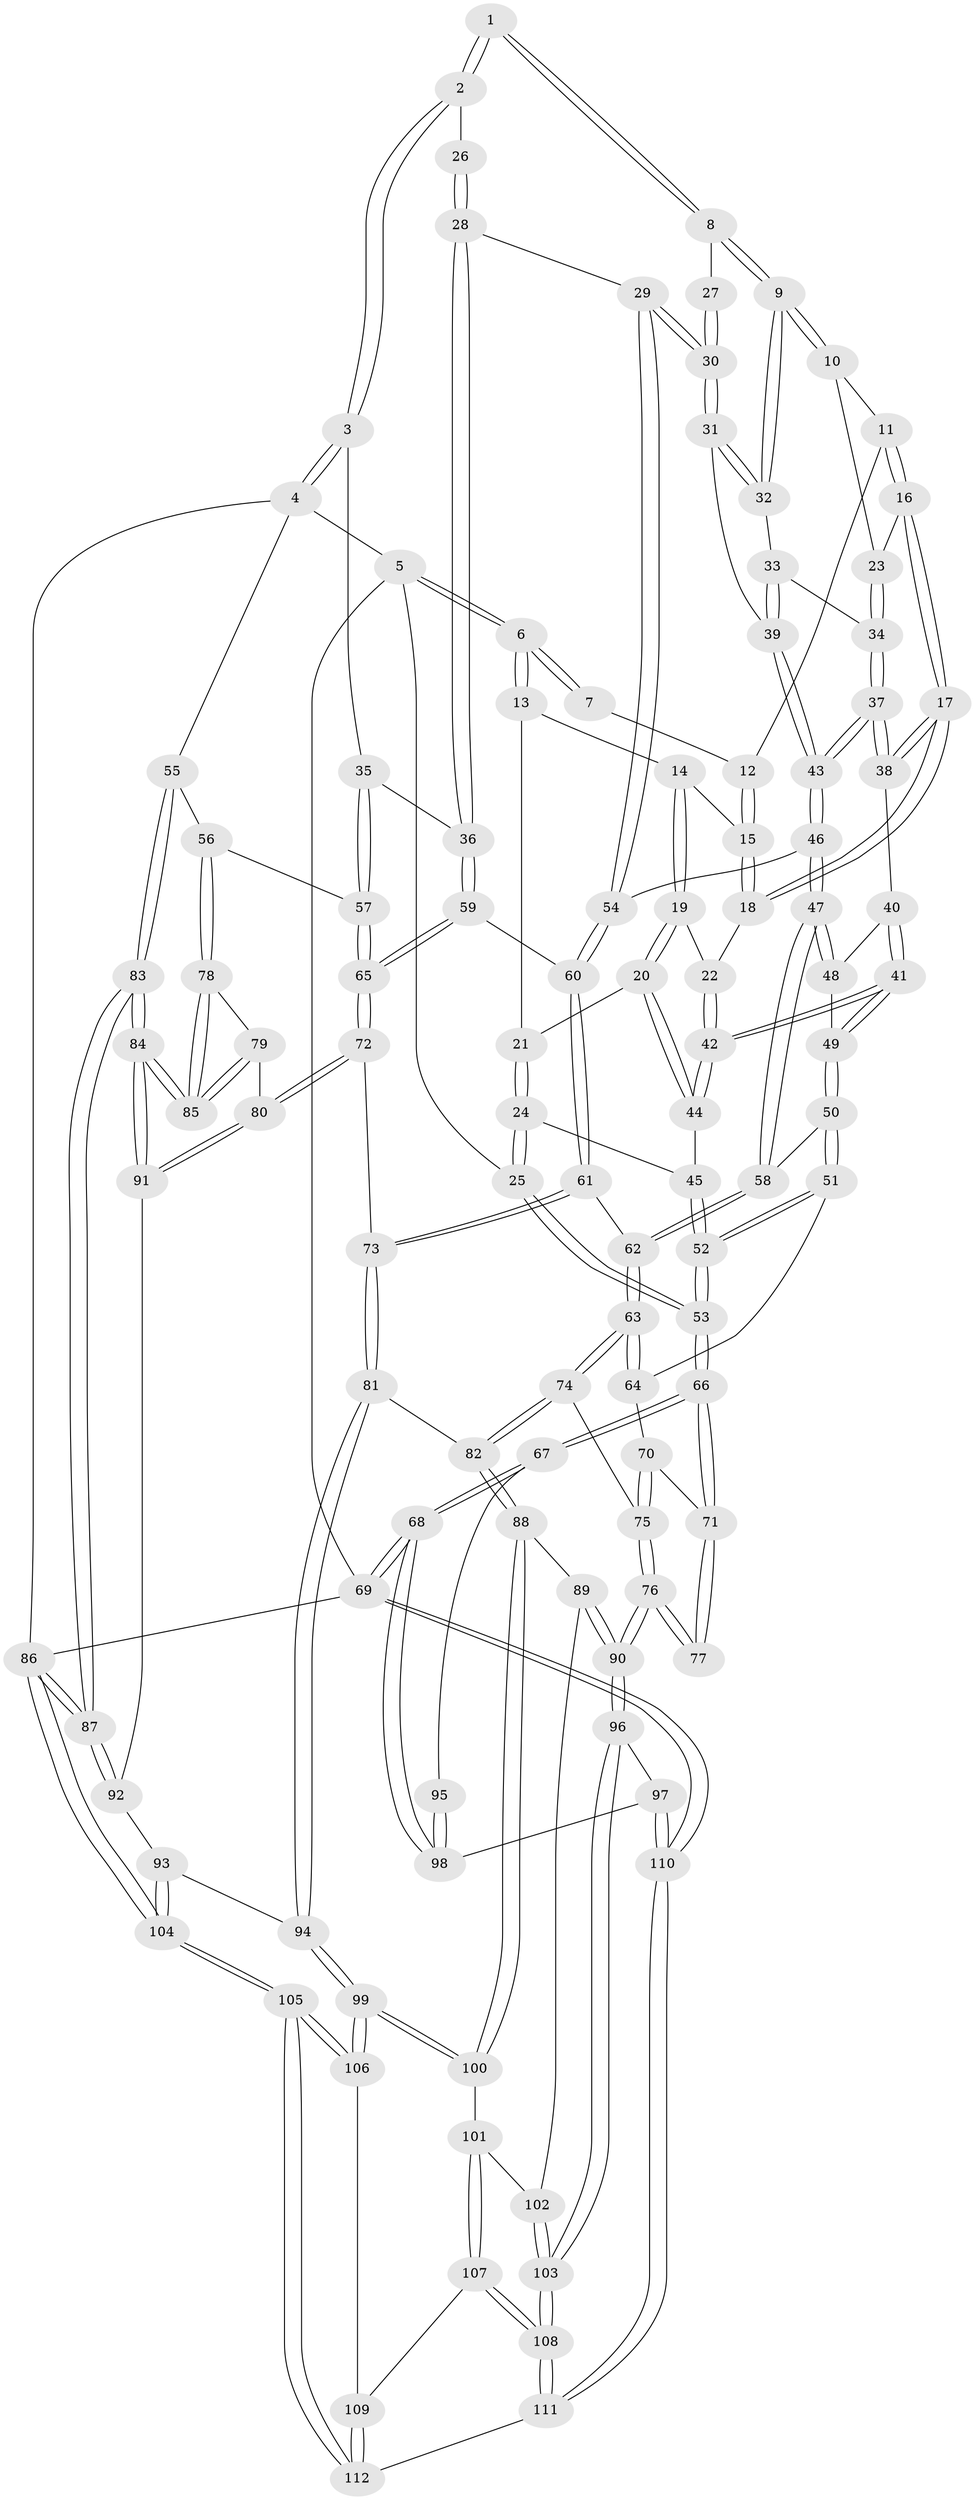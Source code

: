 // Generated by graph-tools (version 1.1) at 2025/27/03/09/25 03:27:05]
// undirected, 112 vertices, 277 edges
graph export_dot {
graph [start="1"]
  node [color=gray90,style=filled];
  1 [pos="+0.4191908269128007+0"];
  2 [pos="+0.960105882634193+0"];
  3 [pos="+1+0"];
  4 [pos="+1+0"];
  5 [pos="+0+0"];
  6 [pos="+0+0"];
  7 [pos="+0.3452516422172062+0"];
  8 [pos="+0.5252251901767782+0.09350651108645155"];
  9 [pos="+0.5172031623932822+0.10060801551656703"];
  10 [pos="+0.4724542342288678+0.09479154793792745"];
  11 [pos="+0.3966405709299166+0.040180694002141075"];
  12 [pos="+0.34303914224809007+0"];
  13 [pos="+0.0631044321993598+0"];
  14 [pos="+0.17081099004694117+0.06485984901704026"];
  15 [pos="+0.25927934043905304+0.03604302254632281"];
  16 [pos="+0.3357167109571205+0.1318611324066355"];
  17 [pos="+0.3111139288893711+0.14323757949409668"];
  18 [pos="+0.2981941660202771+0.13702296802079364"];
  19 [pos="+0.16802955214099763+0.16109503117787358"];
  20 [pos="+0.16124905240615+0.16848296410957023"];
  21 [pos="+0.10405632906923963+0.12785117204133015"];
  22 [pos="+0.28014610713574867+0.14296613835123456"];
  23 [pos="+0.4065801086548398+0.14634271009494154"];
  24 [pos="+0+0.15924976751902828"];
  25 [pos="+0+0.11965155322206451"];
  26 [pos="+0.7309132841925784+0"];
  27 [pos="+0.5957956448888795+0.0748387268082582"];
  28 [pos="+0.6999877922256603+0.28395976186727834"];
  29 [pos="+0.6452944752397995+0.2752949804604028"];
  30 [pos="+0.6219262649739733+0.26240592626687814"];
  31 [pos="+0.6121499116863712+0.25984118479044355"];
  32 [pos="+0.5152679275299711+0.13432167438860756"];
  33 [pos="+0.505311356104548+0.15044230086411928"];
  34 [pos="+0.4271782666162546+0.18774074743576638"];
  35 [pos="+1+0"];
  36 [pos="+0.761112970368062+0.3402143292672152"];
  37 [pos="+0.4184136891702057+0.2523659390730267"];
  38 [pos="+0.3276599840521224+0.2164907590262758"];
  39 [pos="+0.4803440078579953+0.2724513248957028"];
  40 [pos="+0.3154842835371757+0.2329336079226052"];
  41 [pos="+0.2203471022300234+0.28992584501562607"];
  42 [pos="+0.20991165332499218+0.2777009644345918"];
  43 [pos="+0.4487362633432757+0.2900219080783682"];
  44 [pos="+0.14456517828323023+0.22090942932906302"];
  45 [pos="+0.12594034665318865+0.22774978634146675"];
  46 [pos="+0.4396334201395216+0.3281199469238288"];
  47 [pos="+0.3878104083983294+0.37226391448948193"];
  48 [pos="+0.3296656455354955+0.29725028245116397"];
  49 [pos="+0.22525194661357129+0.3311784873279314"];
  50 [pos="+0.22512397468588036+0.3541111232530602"];
  51 [pos="+0.17633795288341023+0.42176782644930966"];
  52 [pos="+0.02118801732494156+0.42407234761159496"];
  53 [pos="+0+0.49916552028744815"];
  54 [pos="+0.5309856656138744+0.3954994445962877"];
  55 [pos="+1+0.4328883575912998"];
  56 [pos="+0.9123104725135405+0.4604987978905185"];
  57 [pos="+0.8305546908776312+0.44820866063994136"];
  58 [pos="+0.3799503931367251+0.38376763406385067"];
  59 [pos="+0.7941871361979533+0.42266572586002243"];
  60 [pos="+0.5630525477940541+0.5031152389359878"];
  61 [pos="+0.531882304883698+0.5429183951572853"];
  62 [pos="+0.3799803111207621+0.535153491102783"];
  63 [pos="+0.3726661358035201+0.5403773889833936"];
  64 [pos="+0.18704989027746485+0.43640169817617197"];
  65 [pos="+0.8265109116149238+0.44788345957100556"];
  66 [pos="+0+0.5192022030777093"];
  67 [pos="+0+0.5205502890036283"];
  68 [pos="+0+0.8286335054167565"];
  69 [pos="+0+1"];
  70 [pos="+0.18561204459980643+0.5694393327356694"];
  71 [pos="+0.16153242440108+0.5828446685157305"];
  72 [pos="+0.7660327755782809+0.6265037967722764"];
  73 [pos="+0.5742684243623344+0.6503015340984447"];
  74 [pos="+0.33331356772888293+0.6125316125060141"];
  75 [pos="+0.32226808109254346+0.6182163112163008"];
  76 [pos="+0.20645269192411603+0.7587382334999461"];
  77 [pos="+0.15890462967474098+0.714519604615681"];
  78 [pos="+0.9317358283537118+0.666850513819402"];
  79 [pos="+0.836538364978034+0.7034685881480839"];
  80 [pos="+0.7885997075816603+0.7097430466618528"];
  81 [pos="+0.5633873358915257+0.7034638303958834"];
  82 [pos="+0.4492548944206968+0.7695330312613868"];
  83 [pos="+1+1"];
  84 [pos="+1+0.9203706540376477"];
  85 [pos="+1+0.819290687059367"];
  86 [pos="+1+1"];
  87 [pos="+1+1"];
  88 [pos="+0.44844380192553823+0.7718389029749152"];
  89 [pos="+0.31805984946248944+0.8070530148135585"];
  90 [pos="+0.20880114723837126+0.8043374727762552"];
  91 [pos="+0.7803335257873949+0.748815429288146"];
  92 [pos="+0.7481717689564614+0.7954136373679809"];
  93 [pos="+0.7311633516314867+0.8123832260848907"];
  94 [pos="+0.6698600944019064+0.8195639592079089"];
  95 [pos="+0.012364088208054737+0.6569964824049362"];
  96 [pos="+0.1986354275297051+0.8278041540503395"];
  97 [pos="+0.13791249247524084+0.8573592263063357"];
  98 [pos="+0.07220618300707174+0.8329768662313494"];
  99 [pos="+0.629415166391947+0.8749017246924661"];
  100 [pos="+0.45942125576238996+0.8343333248410517"];
  101 [pos="+0.45134249951559147+0.8694241622012673"];
  102 [pos="+0.367128666374217+0.8865177527419624"];
  103 [pos="+0.2843544894614856+0.9659438249102825"];
  104 [pos="+1+1"];
  105 [pos="+0.7453502319027585+1"];
  106 [pos="+0.6293312404730825+0.8752420185971979"];
  107 [pos="+0.46288472041111683+0.930189042411189"];
  108 [pos="+0.2918774382964401+0.9962955636119464"];
  109 [pos="+0.5014192012466345+0.9764480204433409"];
  110 [pos="+0+1"];
  111 [pos="+0.2673149648433352+1"];
  112 [pos="+0.5406051312995002+1"];
  1 -- 2;
  1 -- 2;
  1 -- 8;
  1 -- 8;
  2 -- 3;
  2 -- 3;
  2 -- 26;
  3 -- 4;
  3 -- 4;
  3 -- 35;
  4 -- 5;
  4 -- 55;
  4 -- 86;
  5 -- 6;
  5 -- 6;
  5 -- 25;
  5 -- 69;
  6 -- 7;
  6 -- 7;
  6 -- 13;
  6 -- 13;
  7 -- 12;
  8 -- 9;
  8 -- 9;
  8 -- 27;
  9 -- 10;
  9 -- 10;
  9 -- 32;
  9 -- 32;
  10 -- 11;
  10 -- 23;
  11 -- 12;
  11 -- 16;
  11 -- 16;
  12 -- 15;
  12 -- 15;
  13 -- 14;
  13 -- 21;
  14 -- 15;
  14 -- 19;
  14 -- 19;
  15 -- 18;
  15 -- 18;
  16 -- 17;
  16 -- 17;
  16 -- 23;
  17 -- 18;
  17 -- 18;
  17 -- 38;
  17 -- 38;
  18 -- 22;
  19 -- 20;
  19 -- 20;
  19 -- 22;
  20 -- 21;
  20 -- 44;
  20 -- 44;
  21 -- 24;
  21 -- 24;
  22 -- 42;
  22 -- 42;
  23 -- 34;
  23 -- 34;
  24 -- 25;
  24 -- 25;
  24 -- 45;
  25 -- 53;
  25 -- 53;
  26 -- 28;
  26 -- 28;
  27 -- 30;
  27 -- 30;
  28 -- 29;
  28 -- 36;
  28 -- 36;
  29 -- 30;
  29 -- 30;
  29 -- 54;
  29 -- 54;
  30 -- 31;
  30 -- 31;
  31 -- 32;
  31 -- 32;
  31 -- 39;
  32 -- 33;
  33 -- 34;
  33 -- 39;
  33 -- 39;
  34 -- 37;
  34 -- 37;
  35 -- 36;
  35 -- 57;
  35 -- 57;
  36 -- 59;
  36 -- 59;
  37 -- 38;
  37 -- 38;
  37 -- 43;
  37 -- 43;
  38 -- 40;
  39 -- 43;
  39 -- 43;
  40 -- 41;
  40 -- 41;
  40 -- 48;
  41 -- 42;
  41 -- 42;
  41 -- 49;
  41 -- 49;
  42 -- 44;
  42 -- 44;
  43 -- 46;
  43 -- 46;
  44 -- 45;
  45 -- 52;
  45 -- 52;
  46 -- 47;
  46 -- 47;
  46 -- 54;
  47 -- 48;
  47 -- 48;
  47 -- 58;
  47 -- 58;
  48 -- 49;
  49 -- 50;
  49 -- 50;
  50 -- 51;
  50 -- 51;
  50 -- 58;
  51 -- 52;
  51 -- 52;
  51 -- 64;
  52 -- 53;
  52 -- 53;
  53 -- 66;
  53 -- 66;
  54 -- 60;
  54 -- 60;
  55 -- 56;
  55 -- 83;
  55 -- 83;
  56 -- 57;
  56 -- 78;
  56 -- 78;
  57 -- 65;
  57 -- 65;
  58 -- 62;
  58 -- 62;
  59 -- 60;
  59 -- 65;
  59 -- 65;
  60 -- 61;
  60 -- 61;
  61 -- 62;
  61 -- 73;
  61 -- 73;
  62 -- 63;
  62 -- 63;
  63 -- 64;
  63 -- 64;
  63 -- 74;
  63 -- 74;
  64 -- 70;
  65 -- 72;
  65 -- 72;
  66 -- 67;
  66 -- 67;
  66 -- 71;
  66 -- 71;
  67 -- 68;
  67 -- 68;
  67 -- 95;
  68 -- 69;
  68 -- 69;
  68 -- 98;
  68 -- 98;
  69 -- 110;
  69 -- 110;
  69 -- 86;
  70 -- 71;
  70 -- 75;
  70 -- 75;
  71 -- 77;
  71 -- 77;
  72 -- 73;
  72 -- 80;
  72 -- 80;
  73 -- 81;
  73 -- 81;
  74 -- 75;
  74 -- 82;
  74 -- 82;
  75 -- 76;
  75 -- 76;
  76 -- 77;
  76 -- 77;
  76 -- 90;
  76 -- 90;
  78 -- 79;
  78 -- 85;
  78 -- 85;
  79 -- 80;
  79 -- 85;
  79 -- 85;
  80 -- 91;
  80 -- 91;
  81 -- 82;
  81 -- 94;
  81 -- 94;
  82 -- 88;
  82 -- 88;
  83 -- 84;
  83 -- 84;
  83 -- 87;
  83 -- 87;
  84 -- 85;
  84 -- 85;
  84 -- 91;
  84 -- 91;
  86 -- 87;
  86 -- 87;
  86 -- 104;
  86 -- 104;
  87 -- 92;
  87 -- 92;
  88 -- 89;
  88 -- 100;
  88 -- 100;
  89 -- 90;
  89 -- 90;
  89 -- 102;
  90 -- 96;
  90 -- 96;
  91 -- 92;
  92 -- 93;
  93 -- 94;
  93 -- 104;
  93 -- 104;
  94 -- 99;
  94 -- 99;
  95 -- 98;
  95 -- 98;
  96 -- 97;
  96 -- 103;
  96 -- 103;
  97 -- 98;
  97 -- 110;
  97 -- 110;
  99 -- 100;
  99 -- 100;
  99 -- 106;
  99 -- 106;
  100 -- 101;
  101 -- 102;
  101 -- 107;
  101 -- 107;
  102 -- 103;
  102 -- 103;
  103 -- 108;
  103 -- 108;
  104 -- 105;
  104 -- 105;
  105 -- 106;
  105 -- 106;
  105 -- 112;
  105 -- 112;
  106 -- 109;
  107 -- 108;
  107 -- 108;
  107 -- 109;
  108 -- 111;
  108 -- 111;
  109 -- 112;
  109 -- 112;
  110 -- 111;
  110 -- 111;
  111 -- 112;
}
